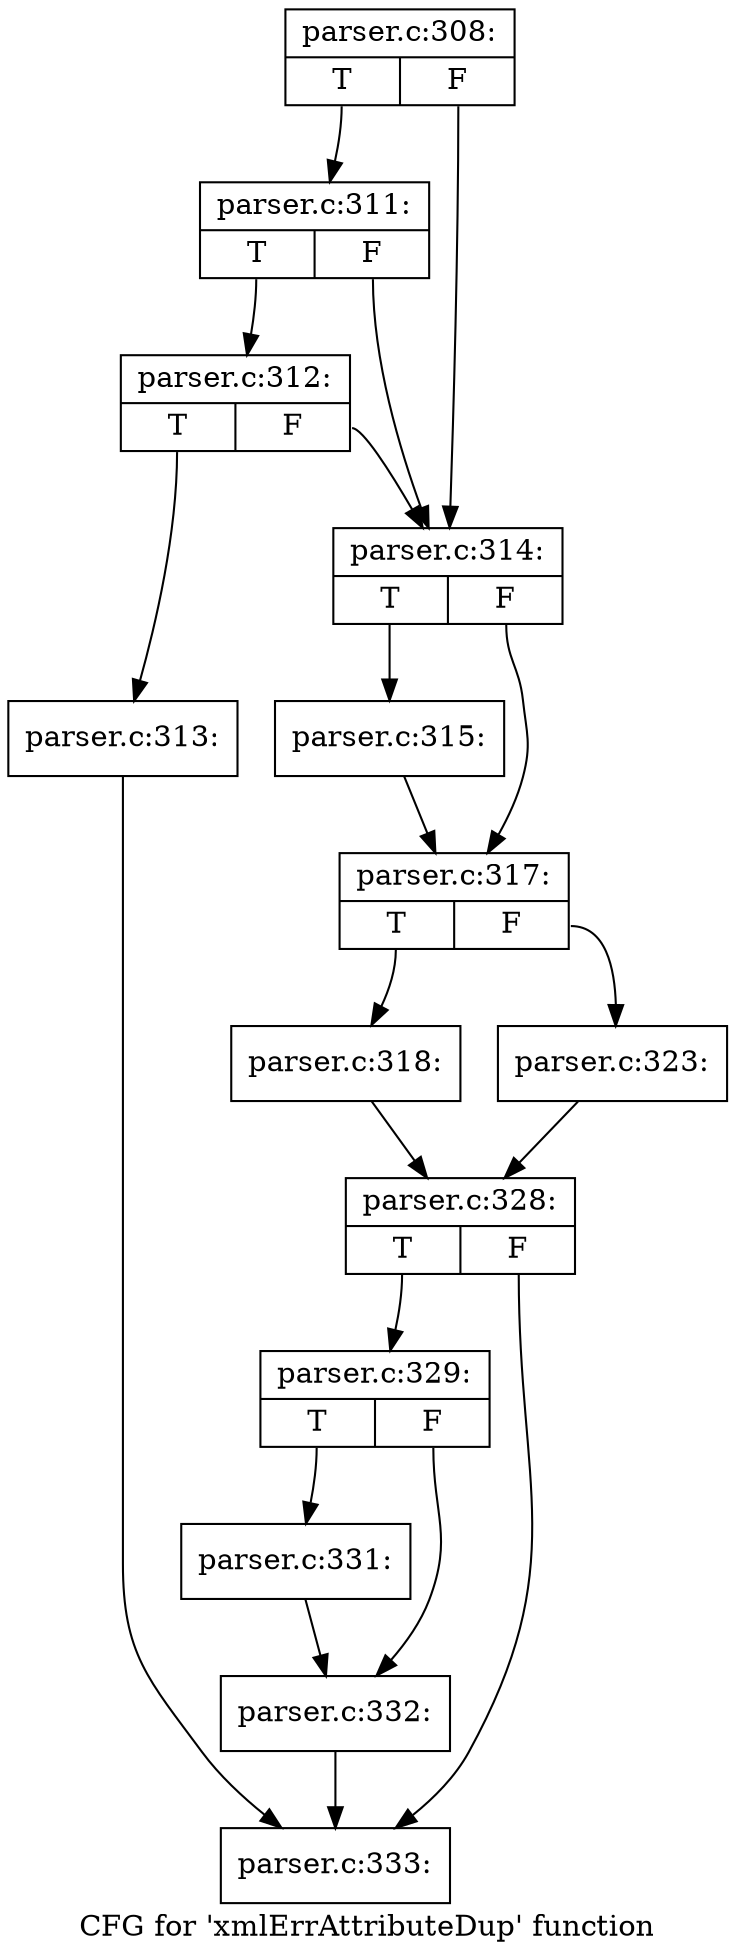 digraph "CFG for 'xmlErrAttributeDup' function" {
	label="CFG for 'xmlErrAttributeDup' function";

	Node0x6167730 [shape=record,label="{parser.c:308:|{<s0>T|<s1>F}}"];
	Node0x6167730:s0 -> Node0x61714b0;
	Node0x6167730:s1 -> Node0x61713e0;
	Node0x61714b0 [shape=record,label="{parser.c:311:|{<s0>T|<s1>F}}"];
	Node0x61714b0:s0 -> Node0x6171430;
	Node0x61714b0:s1 -> Node0x61713e0;
	Node0x6171430 [shape=record,label="{parser.c:312:|{<s0>T|<s1>F}}"];
	Node0x6171430:s0 -> Node0x6171390;
	Node0x6171430:s1 -> Node0x61713e0;
	Node0x6171390 [shape=record,label="{parser.c:313:}"];
	Node0x6171390 -> Node0x6173f00;
	Node0x61713e0 [shape=record,label="{parser.c:314:|{<s0>T|<s1>F}}"];
	Node0x61713e0:s0 -> Node0x6171f20;
	Node0x61713e0:s1 -> Node0x6171f70;
	Node0x6171f20 [shape=record,label="{parser.c:315:}"];
	Node0x6171f20 -> Node0x6171f70;
	Node0x6171f70 [shape=record,label="{parser.c:317:|{<s0>T|<s1>F}}"];
	Node0x6171f70:s0 -> Node0x6172530;
	Node0x6171f70:s1 -> Node0x61725d0;
	Node0x6172530 [shape=record,label="{parser.c:318:}"];
	Node0x6172530 -> Node0x6172580;
	Node0x61725d0 [shape=record,label="{parser.c:323:}"];
	Node0x61725d0 -> Node0x6172580;
	Node0x6172580 [shape=record,label="{parser.c:328:|{<s0>T|<s1>F}}"];
	Node0x6172580:s0 -> Node0x6173eb0;
	Node0x6172580:s1 -> Node0x6173f00;
	Node0x6173eb0 [shape=record,label="{parser.c:329:|{<s0>T|<s1>F}}"];
	Node0x6173eb0:s0 -> Node0x6174550;
	Node0x6173eb0:s1 -> Node0x61745a0;
	Node0x6174550 [shape=record,label="{parser.c:331:}"];
	Node0x6174550 -> Node0x61745a0;
	Node0x61745a0 [shape=record,label="{parser.c:332:}"];
	Node0x61745a0 -> Node0x6173f00;
	Node0x6173f00 [shape=record,label="{parser.c:333:}"];
}
